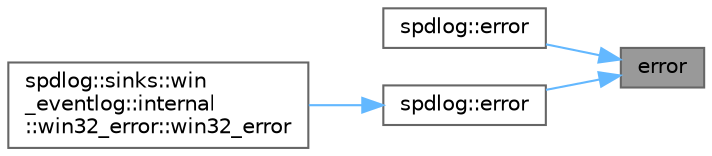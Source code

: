 digraph "error"
{
 // LATEX_PDF_SIZE
  bgcolor="transparent";
  edge [fontname=Helvetica,fontsize=10,labelfontname=Helvetica,labelfontsize=10];
  node [fontname=Helvetica,fontsize=10,shape=box,height=0.2,width=0.4];
  rankdir="RL";
  Node1 [id="Node000001",label="error",height=0.2,width=0.4,color="gray40", fillcolor="grey60", style="filled", fontcolor="black",tooltip=" "];
  Node1 -> Node2 [id="edge1_Node000001_Node000002",dir="back",color="steelblue1",style="solid",tooltip=" "];
  Node2 [id="Node000002",label="spdlog::error",height=0.2,width=0.4,color="grey40", fillcolor="white", style="filled",URL="$namespacespdlog.html#aa230e4955966f873faf46f689716dd13",tooltip=" "];
  Node1 -> Node3 [id="edge2_Node000001_Node000003",dir="back",color="steelblue1",style="solid",tooltip=" "];
  Node3 [id="Node000003",label="spdlog::error",height=0.2,width=0.4,color="grey40", fillcolor="white", style="filled",URL="$namespacespdlog.html#adde4fa11bc7a2fe3f67c2bc42e9edd52",tooltip=" "];
  Node3 -> Node4 [id="edge3_Node000003_Node000004",dir="back",color="steelblue1",style="solid",tooltip=" "];
  Node4 [id="Node000004",label="spdlog::sinks::win\l_eventlog::internal\l::win32_error::win32_error",height=0.2,width=0.4,color="grey40", fillcolor="white", style="filled",URL="$structspdlog_1_1sinks_1_1win__eventlog_1_1internal_1_1win32__error.html#a06bf7b3cf016aef585915e38e5364fe4",tooltip=" "];
}
